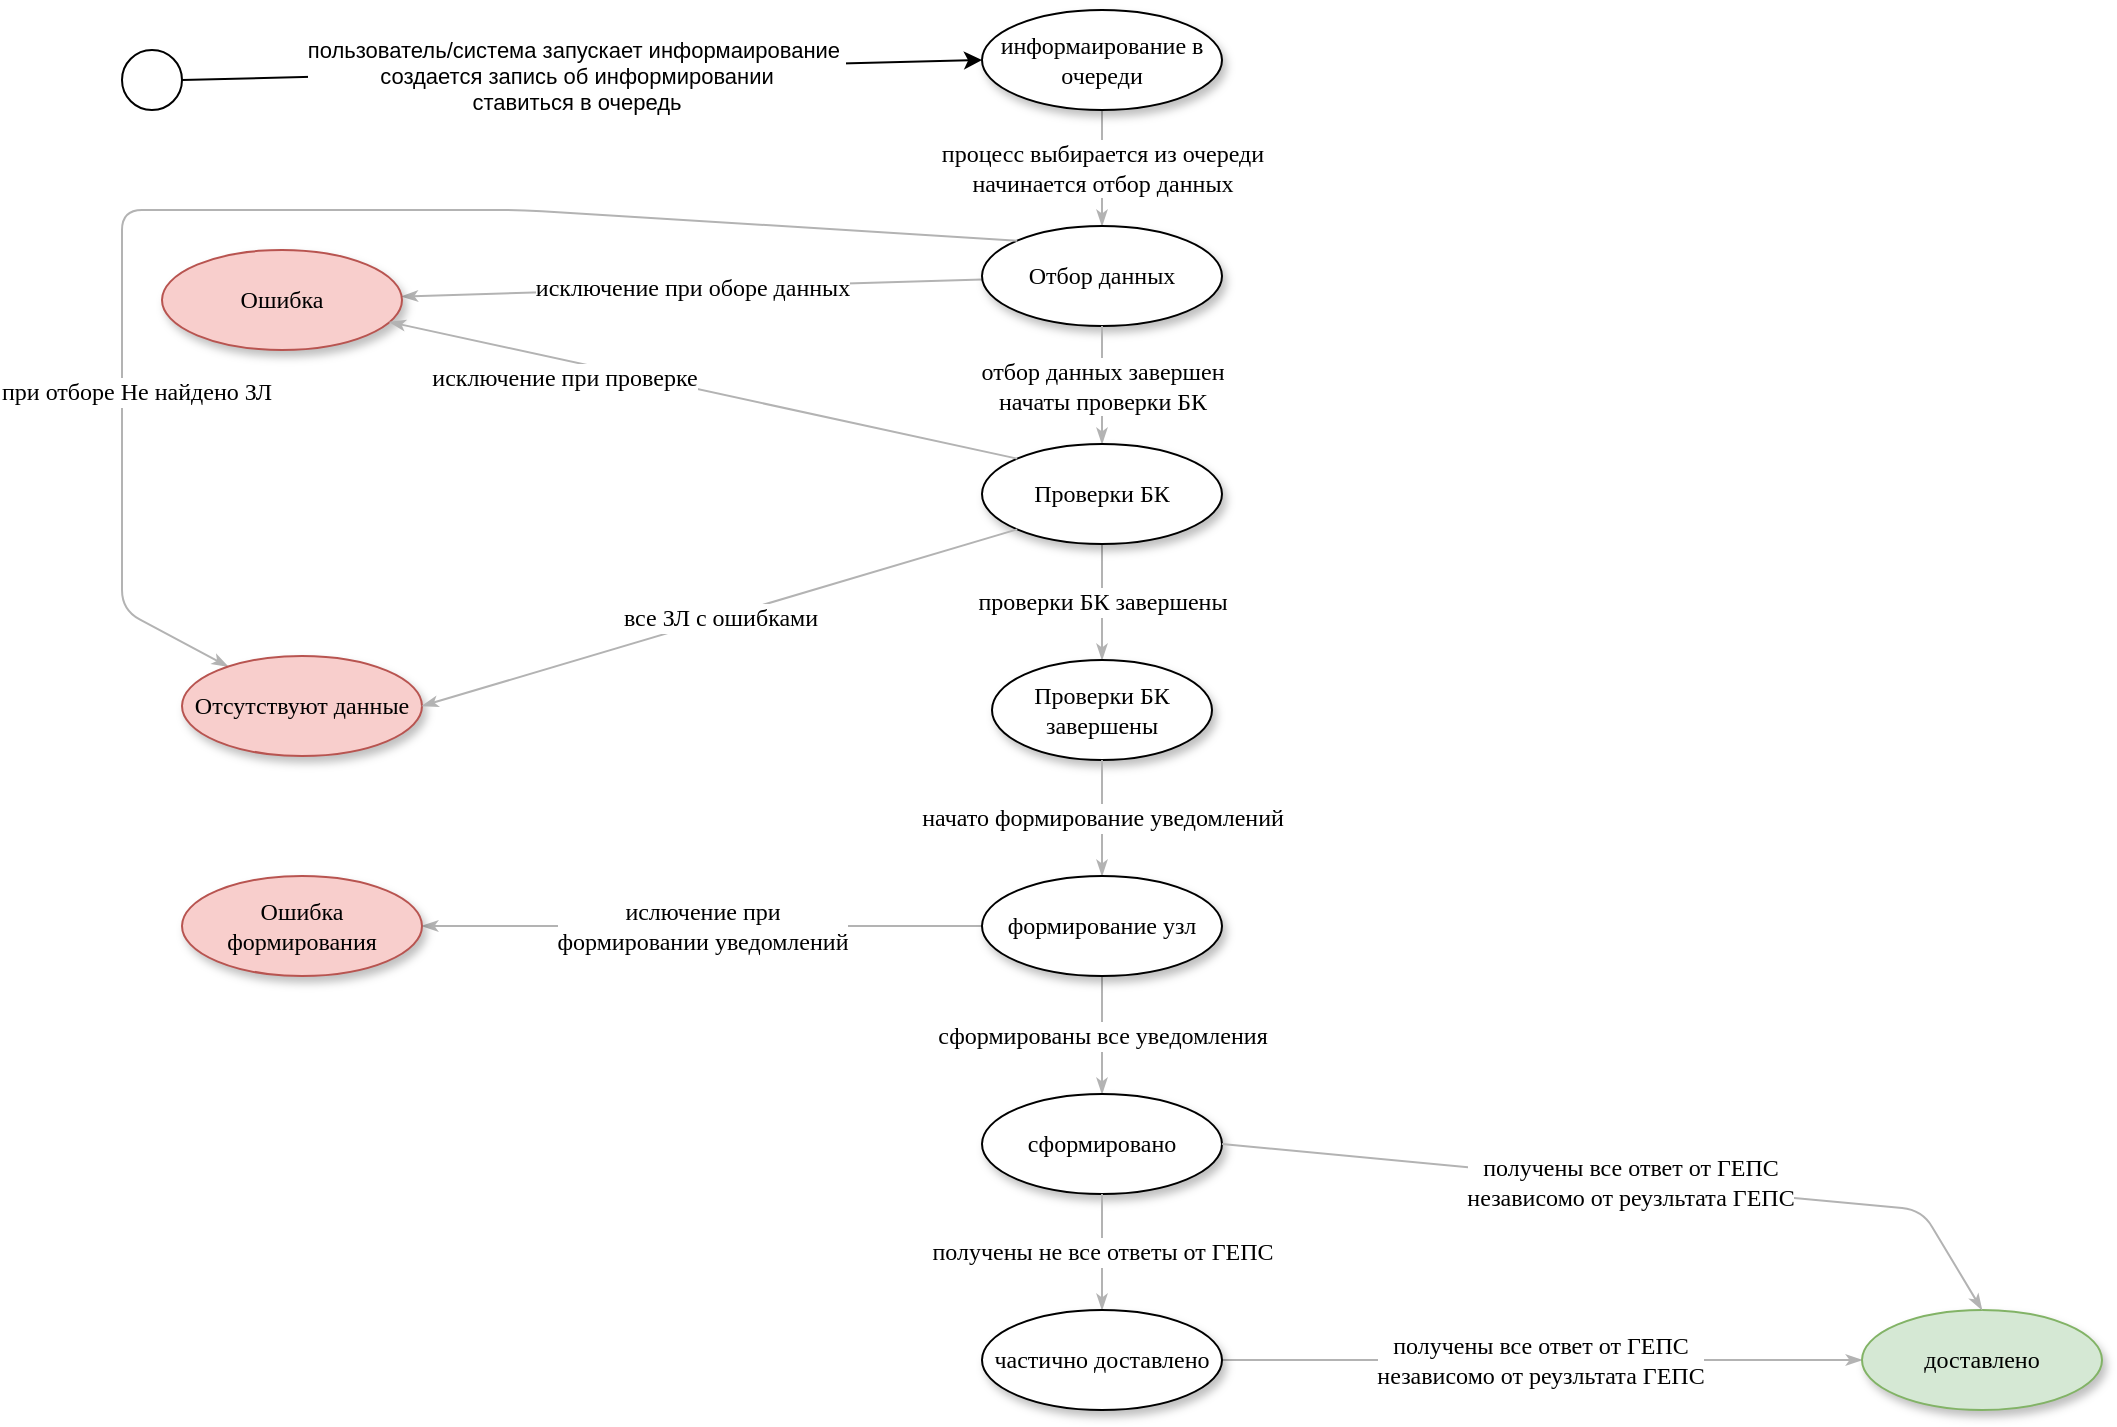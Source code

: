 <mxfile version="21.6.9" type="github" pages="2">
  <diagram name="Процесс" id="42789a77-a242-8287-6e28-9cd8cfd52e62">
    <mxGraphModel dx="2120" dy="1222" grid="1" gridSize="10" guides="1" tooltips="1" connect="1" arrows="1" fold="1" page="1" pageScale="1" pageWidth="1100" pageHeight="850" background="none" math="0" shadow="0">
      <root>
        <mxCell id="0" />
        <mxCell id="1" parent="0" />
        <mxCell id="1ea317790d2ca983-13" value="процесс выбирается из очереди&lt;br&gt;начинается отбор данных" style="edgeStyle=none;rounded=1;html=1;labelBackgroundColor=default;startArrow=none;startFill=0;startSize=5;endArrow=classicThin;endFill=1;endSize=5;jettySize=auto;orthogonalLoop=1;strokeColor=#B3B3B3;strokeWidth=1;fontFamily=Verdana;fontSize=12" parent="1" source="1ea317790d2ca983-1" target="1ea317790d2ca983-9" edge="1">
          <mxGeometry relative="1" as="geometry" />
        </mxCell>
        <mxCell id="1ea317790d2ca983-1" value="информаирование в очереди" style="ellipse;whiteSpace=wrap;html=1;rounded=0;shadow=1;comic=0;labelBackgroundColor=none;strokeWidth=1;fontFamily=Verdana;fontSize=12;align=center;" parent="1" vertex="1">
          <mxGeometry x="530" y="40" width="120" height="50" as="geometry" />
        </mxCell>
        <mxCell id="1ea317790d2ca983-21" value="relation" style="edgeStyle=none;rounded=1;html=1;labelBackgroundColor=none;startArrow=none;startFill=0;startSize=5;endArrow=classicThin;endFill=1;endSize=5;jettySize=auto;orthogonalLoop=1;strokeColor=#B3B3B3;strokeWidth=1;fontFamily=Verdana;fontSize=12" parent="1" edge="1">
          <mxGeometry relative="1" as="geometry">
            <mxPoint x="414.202" y="322.616" as="targetPoint" />
          </mxGeometry>
        </mxCell>
        <mxCell id="1ea317790d2ca983-22" value="relation" style="edgeStyle=none;rounded=1;html=1;labelBackgroundColor=none;startArrow=none;startFill=0;startSize=5;endArrow=classicThin;endFill=1;endSize=5;jettySize=auto;orthogonalLoop=1;strokeColor=#B3B3B3;strokeWidth=1;fontFamily=Verdana;fontSize=12" parent="1" edge="1">
          <mxGeometry relative="1" as="geometry">
            <mxPoint x="571.499" y="322.39" as="targetPoint" />
          </mxGeometry>
        </mxCell>
        <mxCell id="1ea317790d2ca983-15" value="relation" style="edgeStyle=none;rounded=1;html=1;labelBackgroundColor=none;startArrow=none;startFill=0;startSize=5;endArrow=classicThin;endFill=1;endSize=5;jettySize=auto;orthogonalLoop=1;strokeColor=#B3B3B3;strokeWidth=1;fontFamily=Verdana;fontSize=12" parent="1" edge="1">
          <mxGeometry relative="1" as="geometry">
            <mxPoint x="708.381" y="230.753" as="sourcePoint" />
          </mxGeometry>
        </mxCell>
        <mxCell id="1ea317790d2ca983-16" value="сформированы все уведомления" style="edgeStyle=none;rounded=1;html=1;labelBackgroundColor=default;startArrow=none;startFill=0;startSize=5;endArrow=classicThin;endFill=1;endSize=5;jettySize=auto;orthogonalLoop=1;strokeColor=#B3B3B3;strokeWidth=1;fontFamily=Verdana;fontSize=12;exitX=0.5;exitY=1;exitDx=0;exitDy=0;" parent="1" source="6zdZu1xOQH_9_6lhA5Ge-17" target="1ea317790d2ca983-5" edge="1">
          <mxGeometry relative="1" as="geometry" />
        </mxCell>
        <mxCell id="1ea317790d2ca983-5" value="&lt;span&gt;сформировано&lt;/span&gt;" style="ellipse;whiteSpace=wrap;html=1;rounded=0;shadow=1;comic=0;labelBackgroundColor=none;strokeWidth=1;fontFamily=Verdana;fontSize=12;align=center;" parent="1" vertex="1">
          <mxGeometry x="530" y="582" width="120" height="50" as="geometry" />
        </mxCell>
        <mxCell id="1ea317790d2ca983-23" value="relation" style="edgeStyle=none;rounded=1;html=1;labelBackgroundColor=none;startArrow=none;startFill=0;startSize=5;endArrow=classicThin;endFill=1;endSize=5;jettySize=auto;orthogonalLoop=1;strokeColor=#B3B3B3;strokeWidth=1;fontFamily=Verdana;fontSize=12" parent="1" edge="1">
          <mxGeometry relative="1" as="geometry">
            <mxPoint x="540.523" y="385.266" as="targetPoint" />
          </mxGeometry>
        </mxCell>
        <mxCell id="1ea317790d2ca983-24" value="relation" style="edgeStyle=none;rounded=1;html=1;labelBackgroundColor=none;startArrow=none;startFill=0;startSize=5;endArrow=classicThin;endFill=1;endSize=5;jettySize=auto;orthogonalLoop=1;strokeColor=#B3B3B3;strokeWidth=1;fontFamily=Verdana;fontSize=12" parent="1" edge="1">
          <mxGeometry relative="1" as="geometry">
            <mxPoint x="427.5" y="360" as="sourcePoint" />
          </mxGeometry>
        </mxCell>
        <mxCell id="1ea317790d2ca983-19" value="исключение при оборе данных" style="edgeStyle=none;rounded=1;html=1;labelBackgroundColor=default;startArrow=none;startFill=0;startSize=5;endArrow=classicThin;endFill=1;endSize=5;jettySize=auto;orthogonalLoop=1;strokeColor=#B3B3B3;strokeWidth=1;fontFamily=Verdana;fontSize=12" parent="1" source="1ea317790d2ca983-9" target="1ea317790d2ca983-10" edge="1">
          <mxGeometry relative="1" as="geometry" />
        </mxCell>
        <mxCell id="1ea317790d2ca983-9" value="Отбор данных" style="ellipse;whiteSpace=wrap;html=1;rounded=0;shadow=1;comic=0;labelBackgroundColor=none;strokeWidth=1;fontFamily=Verdana;fontSize=12;align=center;" parent="1" vertex="1">
          <mxGeometry x="530" y="148" width="120" height="50" as="geometry" />
        </mxCell>
        <mxCell id="1ea317790d2ca983-20" value="отбор данных завершен&lt;br&gt;начаты проверки БК" style="edgeStyle=none;rounded=1;html=1;labelBackgroundColor=default;startArrow=none;startFill=0;startSize=5;endArrow=classicThin;endFill=1;endSize=5;jettySize=auto;orthogonalLoop=1;strokeColor=#B3B3B3;strokeWidth=1;fontFamily=Verdana;fontSize=12;" parent="1" source="1ea317790d2ca983-9" target="1ea317790d2ca983-11" edge="1">
          <mxGeometry x="0.001" relative="1" as="geometry">
            <mxPoint x="380" y="450" as="sourcePoint" />
            <mxPoint as="offset" />
          </mxGeometry>
        </mxCell>
        <mxCell id="1ea317790d2ca983-10" value="&lt;span&gt;Ошибка&lt;/span&gt;" style="ellipse;whiteSpace=wrap;html=1;rounded=0;shadow=1;comic=0;labelBackgroundColor=none;strokeWidth=1;fontFamily=Verdana;fontSize=12;align=center;fillColor=#f8cecc;strokeColor=#b85450;" parent="1" vertex="1">
          <mxGeometry x="120" y="160" width="120" height="50" as="geometry" />
        </mxCell>
        <mxCell id="1ea317790d2ca983-18" value="проверки БК завершены" style="edgeStyle=none;rounded=1;html=1;labelBackgroundColor=default;startArrow=none;startFill=0;startSize=5;endArrow=classicThin;endFill=1;endSize=5;jettySize=auto;orthogonalLoop=1;strokeColor=#B3B3B3;strokeWidth=1;fontFamily=Verdana;fontSize=12;entryX=0.5;entryY=0;entryDx=0;entryDy=0;" parent="1" source="1ea317790d2ca983-11" target="6zdZu1xOQH_9_6lhA5Ge-13" edge="1">
          <mxGeometry relative="1" as="geometry">
            <mxPoint x="500" y="560" as="targetPoint" />
          </mxGeometry>
        </mxCell>
        <mxCell id="1ea317790d2ca983-11" value="&lt;span&gt;Проверки БК&lt;/span&gt;" style="ellipse;whiteSpace=wrap;html=1;rounded=0;shadow=1;comic=0;labelBackgroundColor=none;strokeWidth=1;fontFamily=Verdana;fontSize=12;align=center;" parent="1" vertex="1">
          <mxGeometry x="530" y="257" width="120" height="50" as="geometry" />
        </mxCell>
        <mxCell id="6zdZu1xOQH_9_6lhA5Ge-2" style="rounded=0;orthogonalLoop=1;jettySize=auto;html=1;exitX=1;exitY=0.5;exitDx=0;exitDy=0;entryX=0;entryY=0.5;entryDx=0;entryDy=0;" parent="1" source="6zdZu1xOQH_9_6lhA5Ge-1" target="1ea317790d2ca983-1" edge="1">
          <mxGeometry relative="1" as="geometry" />
        </mxCell>
        <mxCell id="6zdZu1xOQH_9_6lhA5Ge-3" value="пользователь/система запускает информаирование&amp;nbsp;&lt;br&gt;создается запись об информировании&lt;br&gt;ставиться в очередь" style="edgeLabel;html=1;align=center;verticalAlign=middle;resizable=0;points=[];" parent="6zdZu1xOQH_9_6lhA5Ge-2" vertex="1" connectable="0">
          <mxGeometry x="-0.015" y="-3" relative="1" as="geometry">
            <mxPoint as="offset" />
          </mxGeometry>
        </mxCell>
        <mxCell id="6zdZu1xOQH_9_6lhA5Ge-1" value="" style="ellipse;whiteSpace=wrap;html=1;aspect=fixed;" parent="1" vertex="1">
          <mxGeometry x="100" y="60" width="30" height="30" as="geometry" />
        </mxCell>
        <mxCell id="6zdZu1xOQH_9_6lhA5Ge-5" value="при отборе Не найдено ЗЛ" style="edgeStyle=none;rounded=1;html=1;labelBackgroundColor=default;startArrow=none;startFill=0;startSize=5;endArrow=classicThin;endFill=1;endSize=5;jettySize=auto;orthogonalLoop=1;strokeColor=#B3B3B3;strokeWidth=1;fontFamily=Verdana;fontSize=12;exitX=0;exitY=0;exitDx=0;exitDy=0;" parent="1" source="1ea317790d2ca983-9" target="6zdZu1xOQH_9_6lhA5Ge-6" edge="1">
          <mxGeometry x="0.522" y="7" relative="1" as="geometry">
            <mxPoint x="158" y="260" as="sourcePoint" />
            <Array as="points">
              <mxPoint x="300" y="140" />
              <mxPoint x="100" y="140" />
              <mxPoint x="100" y="340" />
            </Array>
            <mxPoint as="offset" />
          </mxGeometry>
        </mxCell>
        <mxCell id="6zdZu1xOQH_9_6lhA5Ge-6" value="&lt;span&gt;Отсутствуют данные&lt;/span&gt;" style="ellipse;whiteSpace=wrap;html=1;rounded=0;shadow=1;comic=0;labelBackgroundColor=none;strokeWidth=1;fontFamily=Verdana;fontSize=12;align=center;fillColor=#f8cecc;strokeColor=#b85450;" parent="1" vertex="1">
          <mxGeometry x="130" y="363" width="120" height="50" as="geometry" />
        </mxCell>
        <mxCell id="6zdZu1xOQH_9_6lhA5Ge-9" value="исключение при проверке" style="edgeStyle=none;rounded=1;html=1;labelBackgroundColor=default;startArrow=none;startFill=0;startSize=5;endArrow=classicThin;endFill=1;endSize=5;jettySize=auto;orthogonalLoop=1;strokeColor=#B3B3B3;strokeWidth=1;fontFamily=Verdana;fontSize=12;exitX=0;exitY=0;exitDx=0;exitDy=0;entryX=0.947;entryY=0.72;entryDx=0;entryDy=0;entryPerimeter=0;" parent="1" source="1ea317790d2ca983-11" target="1ea317790d2ca983-10" edge="1">
          <mxGeometry x="0.43" y="9" relative="1" as="geometry">
            <mxPoint x="247" y="450" as="sourcePoint" />
            <mxPoint x="230" y="720" as="targetPoint" />
            <mxPoint as="offset" />
          </mxGeometry>
        </mxCell>
        <mxCell id="6zdZu1xOQH_9_6lhA5Ge-11" value="все ЗЛ с ошибками" style="edgeStyle=none;rounded=1;html=1;labelBackgroundColor=default;startArrow=none;startFill=0;startSize=5;endArrow=classicThin;endFill=1;endSize=5;jettySize=auto;orthogonalLoop=1;strokeColor=#B3B3B3;strokeWidth=1;fontFamily=Verdana;fontSize=12;entryX=1;entryY=0.5;entryDx=0;entryDy=0;exitX=0;exitY=1;exitDx=0;exitDy=0;" parent="1" source="1ea317790d2ca983-11" target="6zdZu1xOQH_9_6lhA5Ge-6" edge="1">
          <mxGeometry relative="1" as="geometry">
            <mxPoint x="470" y="320" as="sourcePoint" />
          </mxGeometry>
        </mxCell>
        <mxCell id="6zdZu1xOQH_9_6lhA5Ge-13" value="Проверки БК завершены" style="ellipse;whiteSpace=wrap;html=1;rounded=0;shadow=1;comic=0;labelBackgroundColor=none;strokeWidth=1;fontFamily=Verdana;fontSize=12;align=center;" parent="1" vertex="1">
          <mxGeometry x="535" y="365" width="110" height="50" as="geometry" />
        </mxCell>
        <mxCell id="6zdZu1xOQH_9_6lhA5Ge-14" value="начато формирование уведомлений" style="edgeStyle=none;rounded=1;html=1;labelBackgroundColor=default;startArrow=none;startFill=0;startSize=5;endArrow=classicThin;endFill=1;endSize=5;jettySize=auto;orthogonalLoop=1;strokeColor=#B3B3B3;strokeWidth=1;fontFamily=Verdana;fontSize=12;exitX=0.5;exitY=1;exitDx=0;exitDy=0;entryX=0.5;entryY=0;entryDx=0;entryDy=0;" parent="1" source="6zdZu1xOQH_9_6lhA5Ge-13" target="6zdZu1xOQH_9_6lhA5Ge-17" edge="1">
          <mxGeometry relative="1" as="geometry">
            <mxPoint x="1150" y="560" as="targetPoint" />
            <mxPoint x="610.5" y="640" as="sourcePoint" />
          </mxGeometry>
        </mxCell>
        <mxCell id="6zdZu1xOQH_9_6lhA5Ge-16" value="ислючение при &lt;br&gt;формировании уведомлений" style="edgeStyle=none;rounded=1;html=1;labelBackgroundColor=default;startArrow=none;startFill=0;startSize=5;endArrow=classicThin;endFill=1;endSize=5;jettySize=auto;orthogonalLoop=1;strokeColor=#B3B3B3;strokeWidth=1;fontFamily=Verdana;fontSize=12;exitX=0;exitY=0.5;exitDx=0;exitDy=0;entryX=1;entryY=0.5;entryDx=0;entryDy=0;" parent="1" source="6zdZu1xOQH_9_6lhA5Ge-17" target="6zdZu1xOQH_9_6lhA5Ge-19" edge="1">
          <mxGeometry relative="1" as="geometry">
            <mxPoint x="1200" y="290" as="targetPoint" />
          </mxGeometry>
        </mxCell>
        <mxCell id="6zdZu1xOQH_9_6lhA5Ge-17" value="формирование узл" style="ellipse;whiteSpace=wrap;html=1;rounded=0;shadow=1;comic=0;labelBackgroundColor=none;strokeWidth=1;fontFamily=Verdana;fontSize=12;align=center;" parent="1" vertex="1">
          <mxGeometry x="530" y="473" width="120" height="50" as="geometry" />
        </mxCell>
        <mxCell id="6zdZu1xOQH_9_6lhA5Ge-19" value="&lt;span&gt;Ошибка формирования&lt;/span&gt;" style="ellipse;whiteSpace=wrap;html=1;rounded=0;shadow=1;comic=0;labelBackgroundColor=none;strokeWidth=1;fontFamily=Verdana;fontSize=12;align=center;fillColor=#f8cecc;strokeColor=#b85450;" parent="1" vertex="1">
          <mxGeometry x="130" y="473" width="120" height="50" as="geometry" />
        </mxCell>
        <mxCell id="yNDwM7NJP9TJwuQhPqBt-1" value="получены все ответ от ГЕПС &lt;br&gt;независомо от реузльтата ГЕПС" style="edgeStyle=none;rounded=1;html=1;labelBackgroundColor=default;startArrow=none;startFill=0;startSize=5;endArrow=classicThin;endFill=1;endSize=5;jettySize=auto;orthogonalLoop=1;strokeColor=#B3B3B3;strokeWidth=1;fontFamily=Verdana;fontSize=12;exitX=1;exitY=0.5;exitDx=0;exitDy=0;entryX=0;entryY=0.5;entryDx=0;entryDy=0;" parent="1" edge="1" target="yNDwM7NJP9TJwuQhPqBt-2">
          <mxGeometry relative="1" as="geometry">
            <mxPoint x="647" y="715" as="sourcePoint" />
            <mxPoint x="1089" y="715" as="targetPoint" />
          </mxGeometry>
        </mxCell>
        <mxCell id="yNDwM7NJP9TJwuQhPqBt-2" value="&lt;span&gt;доставлено&lt;/span&gt;" style="ellipse;whiteSpace=wrap;html=1;rounded=0;shadow=1;comic=0;labelBackgroundColor=none;strokeWidth=1;fontFamily=Verdana;fontSize=12;align=center;fillColor=#d5e8d4;strokeColor=#82b366;" parent="1" vertex="1">
          <mxGeometry x="970" y="690" width="120" height="50" as="geometry" />
        </mxCell>
        <mxCell id="yNDwM7NJP9TJwuQhPqBt-3" value="получены не все ответы от ГЕПС" style="edgeStyle=none;rounded=1;html=1;labelBackgroundColor=default;startArrow=none;startFill=0;startSize=5;endArrow=classicThin;endFill=1;endSize=5;jettySize=auto;orthogonalLoop=1;strokeColor=#B3B3B3;strokeWidth=1;fontFamily=Verdana;fontSize=12;exitX=0.5;exitY=1;exitDx=0;exitDy=0;" parent="1" source="1ea317790d2ca983-5" target="yNDwM7NJP9TJwuQhPqBt-4" edge="1">
          <mxGeometry relative="1" as="geometry">
            <mxPoint x="611" y="660" as="sourcePoint" />
          </mxGeometry>
        </mxCell>
        <mxCell id="yNDwM7NJP9TJwuQhPqBt-4" value="&lt;span&gt;частично доставлено&lt;/span&gt;" style="ellipse;whiteSpace=wrap;html=1;rounded=0;shadow=1;comic=0;labelBackgroundColor=none;strokeWidth=1;fontFamily=Verdana;fontSize=12;align=center;" parent="1" vertex="1">
          <mxGeometry x="530" y="690" width="120" height="50" as="geometry" />
        </mxCell>
        <mxCell id="uM6fTtsD-xZkchgIh1UY-1" value="получены все ответ от ГЕПС &lt;br&gt;независомо от реузльтата ГЕПС" style="edgeStyle=none;rounded=1;html=1;labelBackgroundColor=default;startArrow=none;startFill=0;startSize=5;endArrow=classicThin;endFill=1;endSize=5;jettySize=auto;orthogonalLoop=1;strokeColor=#B3B3B3;strokeWidth=1;fontFamily=Verdana;fontSize=12;exitX=1;exitY=0.5;exitDx=0;exitDy=0;entryX=0.5;entryY=0;entryDx=0;entryDy=0;" parent="1" source="1ea317790d2ca983-5" target="yNDwM7NJP9TJwuQhPqBt-2" edge="1">
          <mxGeometry relative="1" as="geometry">
            <mxPoint x="657" y="725" as="sourcePoint" />
            <mxPoint x="1099" y="725" as="targetPoint" />
            <Array as="points">
              <mxPoint x="1000" y="640" />
            </Array>
          </mxGeometry>
        </mxCell>
      </root>
    </mxGraphModel>
  </diagram>
  <diagram id="MwpVAmyu0Yik_o4OtPd1" name="ЗЛ">
    <mxGraphModel dx="1272" dy="733" grid="1" gridSize="10" guides="1" tooltips="1" connect="1" arrows="1" fold="1" page="1" pageScale="1" pageWidth="827" pageHeight="1169" math="0" shadow="0">
      <root>
        <mxCell id="0" />
        <mxCell id="1" parent="0" />
        <mxCell id="6XYU-7X6QYTzgDriU3_R-1" value="" style="ellipse;whiteSpace=wrap;html=1;aspect=fixed;" parent="1" vertex="1">
          <mxGeometry x="40" y="70" width="40" height="40" as="geometry" />
        </mxCell>
        <mxCell id="vZhTdbpoQ-HhvWvCmrPh-1" value="отбор данных" style="edgeStyle=none;rounded=1;html=1;labelBackgroundColor=default;startArrow=none;startFill=0;startSize=5;endArrow=classicThin;endFill=1;endSize=5;jettySize=auto;orthogonalLoop=1;strokeColor=#B3B3B3;strokeWidth=1;fontFamily=Verdana;fontSize=12;exitX=1;exitY=0.5;exitDx=0;exitDy=0;entryX=0;entryY=0.5;entryDx=0;entryDy=0;" parent="1" source="6XYU-7X6QYTzgDriU3_R-1" target="vZhTdbpoQ-HhvWvCmrPh-2" edge="1">
          <mxGeometry relative="1" as="geometry">
            <mxPoint x="310" y="90" as="targetPoint" />
          </mxGeometry>
        </mxCell>
        <mxCell id="vZhTdbpoQ-HhvWvCmrPh-2" value="Отобрано" style="ellipse;whiteSpace=wrap;html=1;rounded=0;shadow=1;comic=0;labelBackgroundColor=none;strokeWidth=1;fontFamily=Verdana;fontSize=12;align=center;" parent="1" vertex="1">
          <mxGeometry x="330" y="65" width="120" height="50" as="geometry" />
        </mxCell>
        <mxCell id="rwZ92vALk-UXT1MHfkAR-1" value="Ошибка" style="ellipse;whiteSpace=wrap;html=1;rounded=0;shadow=1;comic=0;labelBackgroundColor=none;strokeWidth=1;fontFamily=Verdana;fontSize=12;align=center;fillColor=#f8cecc;strokeColor=#b85450;" parent="1" vertex="1">
          <mxGeometry x="130" y="180" width="120" height="50" as="geometry" />
        </mxCell>
        <mxCell id="rwZ92vALk-UXT1MHfkAR-2" value="проверка БК без ошибок" style="edgeStyle=none;rounded=1;html=1;labelBackgroundColor=default;startArrow=none;startFill=0;startSize=5;endArrow=classicThin;endFill=1;endSize=5;jettySize=auto;orthogonalLoop=1;strokeColor=#B3B3B3;strokeWidth=1;fontFamily=Verdana;fontSize=12;exitX=1;exitY=1;exitDx=0;exitDy=0;entryX=0;entryY=0;entryDx=0;entryDy=0;" parent="1" source="vZhTdbpoQ-HhvWvCmrPh-2" target="rwZ92vALk-UXT1MHfkAR-3" edge="1">
          <mxGeometry relative="1" as="geometry">
            <mxPoint x="200" y="170" as="targetPoint" />
            <mxPoint x="405" y="140" as="sourcePoint" />
          </mxGeometry>
        </mxCell>
        <mxCell id="rwZ92vALk-UXT1MHfkAR-3" value="Отобрано" style="ellipse;whiteSpace=wrap;html=1;rounded=0;shadow=1;comic=0;labelBackgroundColor=none;strokeWidth=1;fontFamily=Verdana;fontSize=12;align=center;" parent="1" vertex="1">
          <mxGeometry x="530" y="180" width="120" height="50" as="geometry" />
        </mxCell>
        <mxCell id="rwZ92vALk-UXT1MHfkAR-4" value="в ходе проверки БК найдены ошибки" style="edgeStyle=none;rounded=1;html=1;labelBackgroundColor=default;startArrow=none;startFill=0;startSize=5;endArrow=classicThin;endFill=1;endSize=5;jettySize=auto;orthogonalLoop=1;strokeColor=#B3B3B3;strokeWidth=1;fontFamily=Verdana;fontSize=12;exitX=0;exitY=1;exitDx=0;exitDy=0;entryX=0.6;entryY=-0.04;entryDx=0;entryDy=0;entryPerimeter=0;" parent="1" source="vZhTdbpoQ-HhvWvCmrPh-2" target="rwZ92vALk-UXT1MHfkAR-1" edge="1">
          <mxGeometry relative="1" as="geometry">
            <mxPoint x="210" y="180" as="targetPoint" />
            <mxPoint x="378" y="125" as="sourcePoint" />
          </mxGeometry>
        </mxCell>
        <mxCell id="rwZ92vALk-UXT1MHfkAR-6" value="Отправлено" style="ellipse;whiteSpace=wrap;html=1;rounded=0;shadow=1;comic=0;labelBackgroundColor=none;strokeWidth=1;fontFamily=Verdana;fontSize=12;align=center;" parent="1" vertex="1">
          <mxGeometry x="530" y="340" width="120" height="50" as="geometry" />
        </mxCell>
        <mxCell id="rwZ92vALk-UXT1MHfkAR-8" value="сформировали уведомление&lt;br&gt;и&lt;br&gt;отправили в ВИО" style="edgeStyle=none;rounded=1;html=1;labelBackgroundColor=default;startArrow=none;startFill=0;startSize=5;endArrow=classicThin;endFill=1;endSize=5;jettySize=auto;orthogonalLoop=1;strokeColor=#B3B3B3;strokeWidth=1;fontFamily=Verdana;fontSize=12;exitX=0.5;exitY=1;exitDx=0;exitDy=0;entryX=0.5;entryY=0;entryDx=0;entryDy=0;" parent="1" source="rwZ92vALk-UXT1MHfkAR-3" target="rwZ92vALk-UXT1MHfkAR-6" edge="1">
          <mxGeometry relative="1" as="geometry">
            <mxPoint x="764" y="340" as="targetPoint" />
            <mxPoint x="590" y="268" as="sourcePoint" />
          </mxGeometry>
        </mxCell>
        <mxCell id="rwZ92vALk-UXT1MHfkAR-9" value="Доставлено" style="ellipse;whiteSpace=wrap;html=1;rounded=0;shadow=1;comic=0;labelBackgroundColor=none;strokeWidth=1;fontFamily=Verdana;fontSize=12;align=center;fillColor=#d5e8d4;strokeColor=#82b366;" parent="1" vertex="1">
          <mxGeometry x="530" y="500" width="120" height="50" as="geometry" />
        </mxCell>
        <mxCell id="rwZ92vALk-UXT1MHfkAR-10" value="получен положительный ответ от ВИО (ГЕПС)" style="edgeStyle=none;rounded=1;html=1;labelBackgroundColor=default;startArrow=none;startFill=0;startSize=5;endArrow=classicThin;endFill=1;endSize=5;jettySize=auto;orthogonalLoop=1;strokeColor=#B3B3B3;strokeWidth=1;fontFamily=Verdana;fontSize=12;entryX=0.5;entryY=0;entryDx=0;entryDy=0;exitX=0.5;exitY=1;exitDx=0;exitDy=0;" parent="1" source="rwZ92vALk-UXT1MHfkAR-6" target="rwZ92vALk-UXT1MHfkAR-9" edge="1">
          <mxGeometry relative="1" as="geometry">
            <mxPoint x="774" y="350" as="targetPoint" />
            <mxPoint x="710" y="360" as="sourcePoint" />
          </mxGeometry>
        </mxCell>
        <mxCell id="rwZ92vALk-UXT1MHfkAR-11" value="Ошибка доставки" style="ellipse;whiteSpace=wrap;html=1;rounded=0;shadow=1;comic=0;labelBackgroundColor=none;strokeWidth=1;fontFamily=Verdana;fontSize=12;align=center;fillColor=#f8cecc;strokeColor=#b85450;" parent="1" vertex="1">
          <mxGeometry x="150" y="500" width="120" height="50" as="geometry" />
        </mxCell>
        <mxCell id="rwZ92vALk-UXT1MHfkAR-12" value="получен отрицательный ответ от ВИО (ГЕПС)" style="edgeStyle=none;rounded=1;html=1;labelBackgroundColor=default;startArrow=none;startFill=0;startSize=5;endArrow=classicThin;endFill=1;endSize=5;jettySize=auto;orthogonalLoop=1;strokeColor=#B3B3B3;strokeWidth=1;fontFamily=Verdana;fontSize=12;entryX=0.5;entryY=0;entryDx=0;entryDy=0;exitX=0;exitY=0.5;exitDx=0;exitDy=0;" parent="1" source="rwZ92vALk-UXT1MHfkAR-6" target="rwZ92vALk-UXT1MHfkAR-11" edge="1">
          <mxGeometry relative="1" as="geometry">
            <mxPoint x="572" y="360" as="targetPoint" />
            <mxPoint x="366" y="400" as="sourcePoint" />
          </mxGeometry>
        </mxCell>
      </root>
    </mxGraphModel>
  </diagram>
</mxfile>
